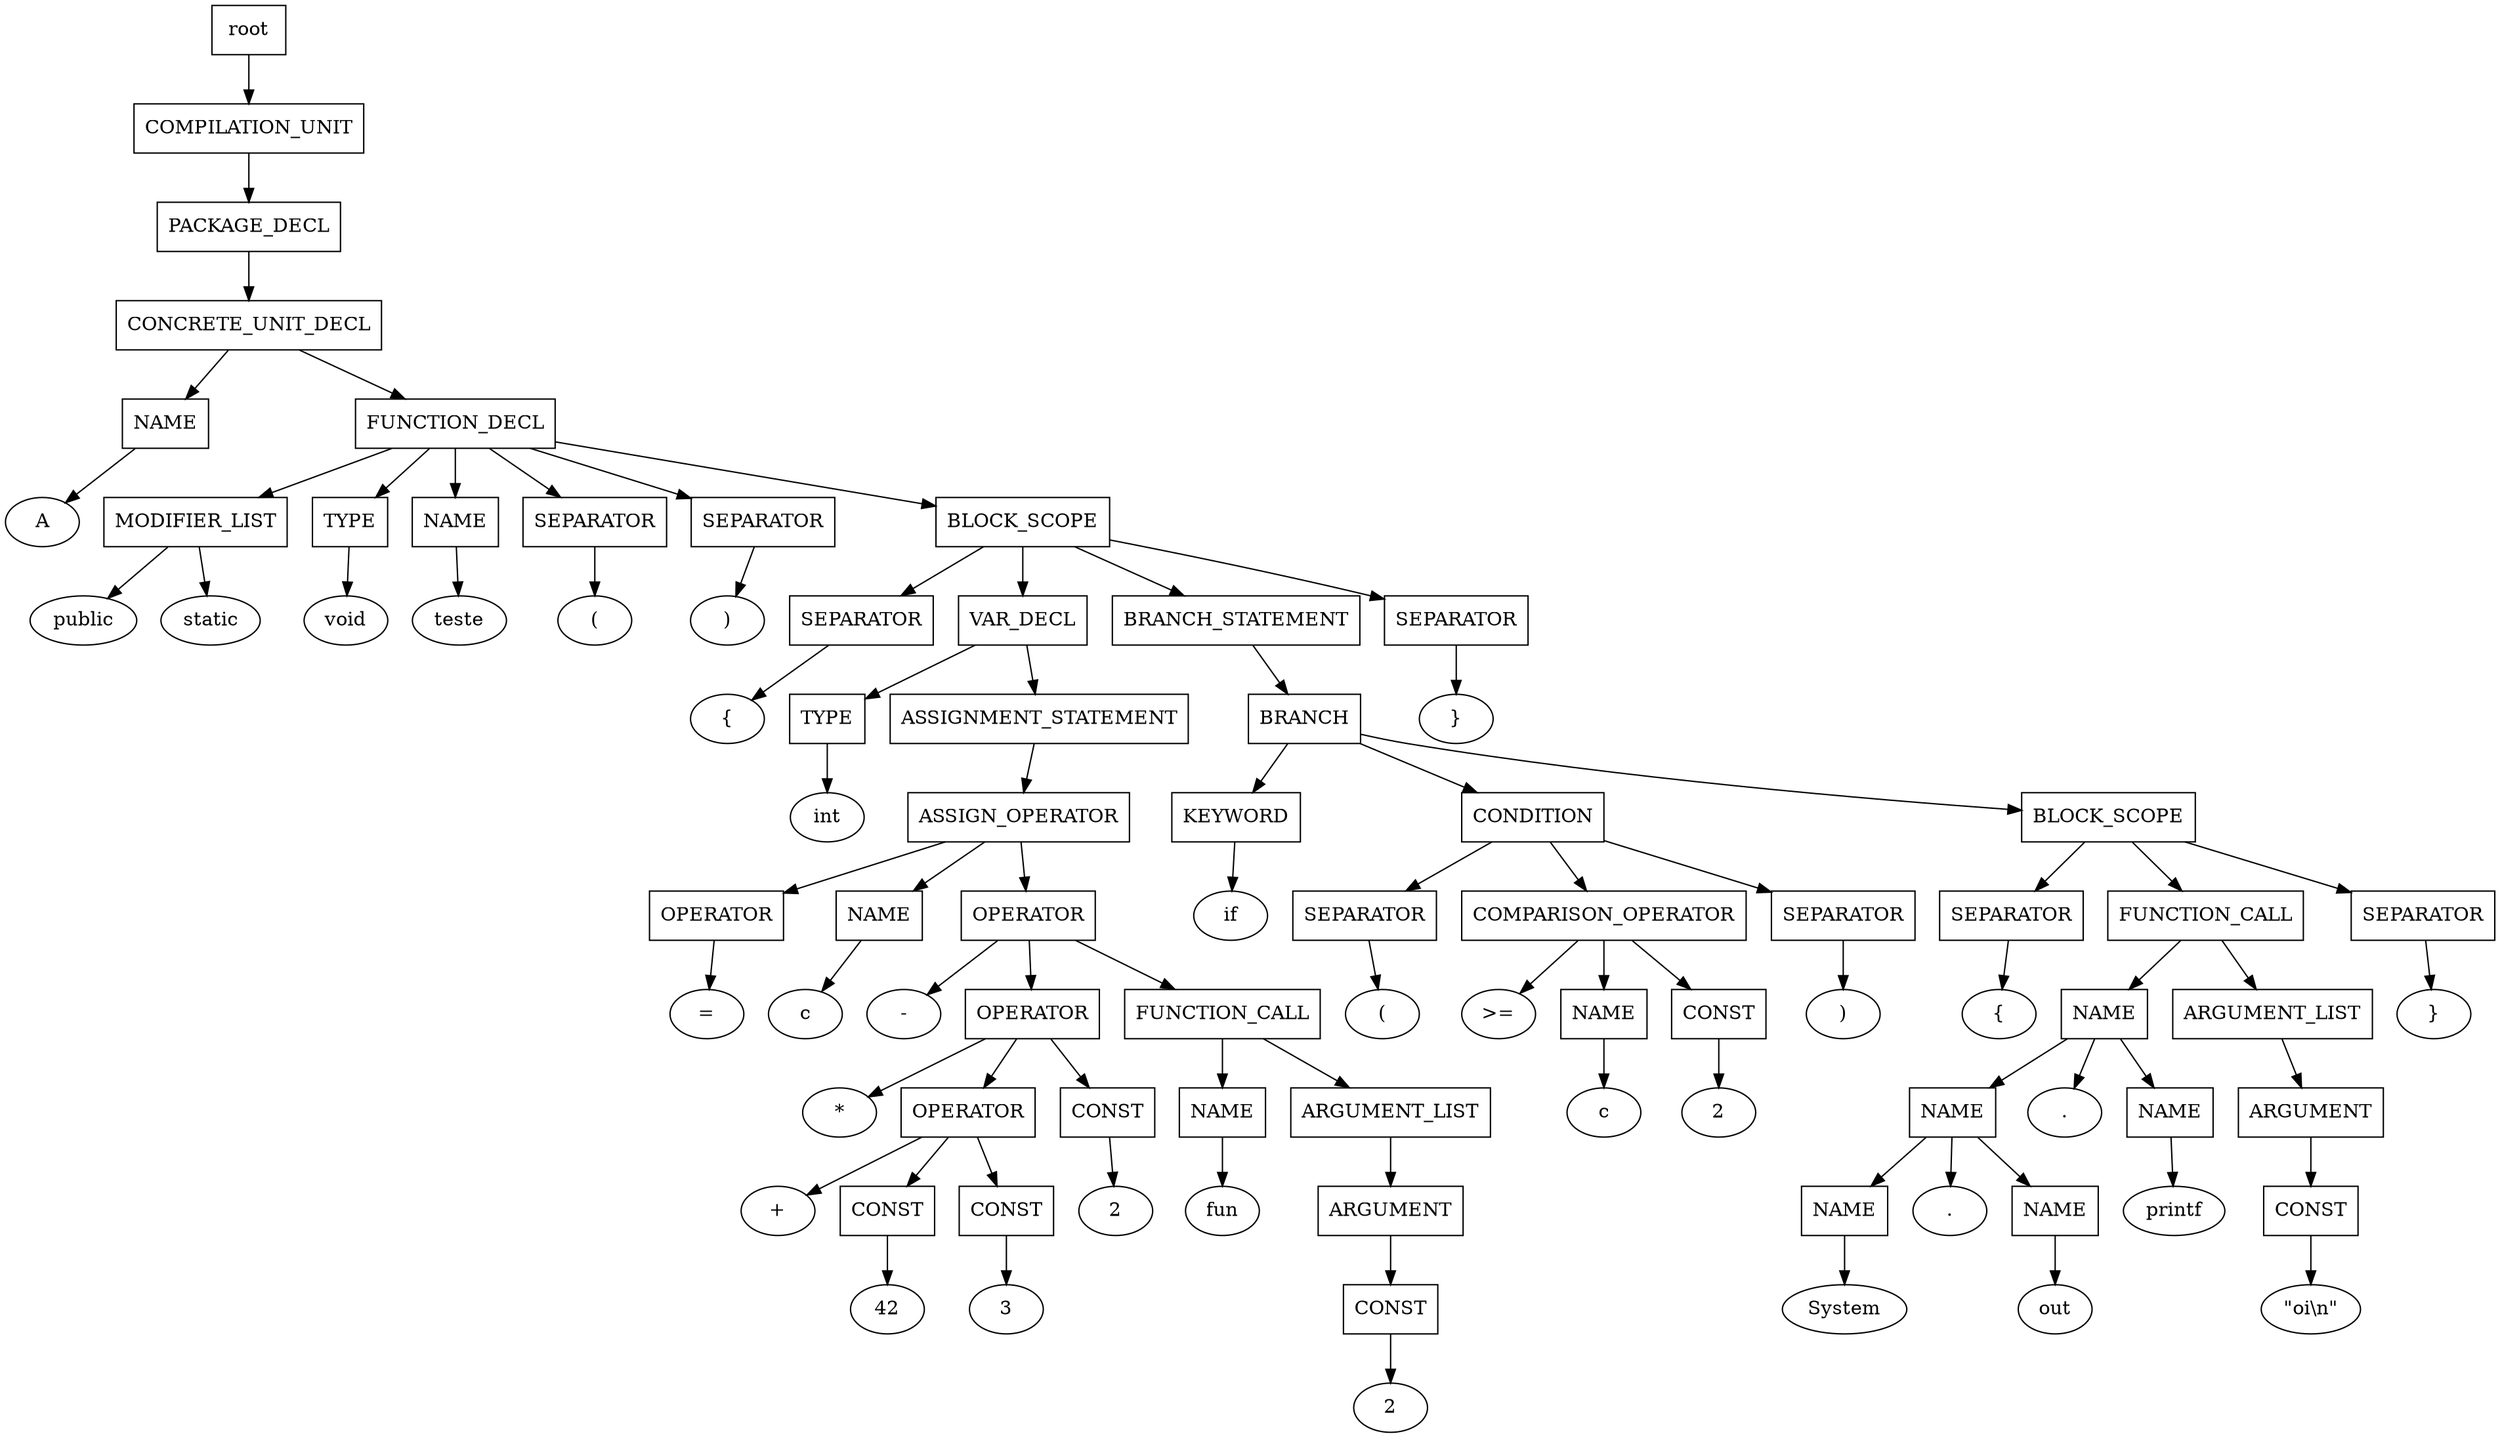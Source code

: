 digraph G {
	splines="TRUE";
	n_0 [label="root", shape="rectangle"]
	n_0 -> n_1
	n_1 [label="COMPILATION_UNIT", shape="rectangle"]
	n_1 -> n_2
	n_2 [label="PACKAGE_DECL", shape="rectangle"]
	n_2 -> n_3
	n_3 [label="CONCRETE_UNIT_DECL", shape="rectangle"]
	n_3 -> n_4
	n_4 [label="NAME", shape="rectangle"]
	n_4 -> n_6
	n_6 [label="A", shape="ellipse"]
	n_3 -> n_5
	n_5 [label="FUNCTION_DECL", shape="rectangle"]
	n_5 -> n_7
	n_7 [label="MODIFIER_LIST", shape="rectangle"]
	n_7 -> n_13
	n_13 [label="public", shape="ellipse"]
	n_7 -> n_14
	n_14 [label="static", shape="ellipse"]
	n_5 -> n_8
	n_8 [label="TYPE", shape="rectangle"]
	n_8 -> n_15
	n_15 [label="void", shape="ellipse"]
	n_5 -> n_9
	n_9 [label="NAME", shape="rectangle"]
	n_9 -> n_16
	n_16 [label="teste", shape="ellipse"]
	n_5 -> n_10
	n_10 [label="SEPARATOR", shape="rectangle"]
	n_10 -> n_17
	n_17 [label="(", shape="ellipse"]
	n_5 -> n_11
	n_11 [label="SEPARATOR", shape="rectangle"]
	n_11 -> n_18
	n_18 [label=")", shape="ellipse"]
	n_5 -> n_12
	n_12 [label="BLOCK_SCOPE", shape="rectangle"]
	n_12 -> n_19
	n_19 [label="SEPARATOR", shape="rectangle"]
	n_19 -> n_23
	n_23 [label="{", shape="ellipse"]
	n_12 -> n_20
	n_20 [label="VAR_DECL", shape="rectangle"]
	n_20 -> n_24
	n_24 [label="TYPE", shape="rectangle"]
	n_24 -> n_28
	n_28 [label="int", shape="ellipse"]
	n_20 -> n_25
	n_25 [label="ASSIGNMENT_STATEMENT", shape="rectangle"]
	n_25 -> n_29
	n_29 [label="ASSIGN_OPERATOR", shape="rectangle"]
	n_29 -> n_33
	n_33 [label="OPERATOR", shape="rectangle"]
	n_33 -> n_43
	n_43 [label="=", shape="ellipse"]
	n_29 -> n_34
	n_34 [label="NAME", shape="rectangle"]
	n_34 -> n_44
	n_44 [label="c", shape="ellipse"]
	n_29 -> n_35
	n_35 [label="OPERATOR", shape="rectangle"]
	n_35 -> n_45
	n_45 [label="-", shape="ellipse"]
	n_35 -> n_46
	n_46 [label="OPERATOR", shape="rectangle"]
	n_46 -> n_57
	n_57 [label="*", shape="ellipse"]
	n_46 -> n_58
	n_58 [label="OPERATOR", shape="rectangle"]
	n_58 -> n_68
	n_68 [label="+", shape="ellipse"]
	n_58 -> n_69
	n_69 [label="CONST", shape="rectangle"]
	n_69 -> n_79
	n_79 [label="42", shape="ellipse"]
	n_58 -> n_70
	n_70 [label="CONST", shape="rectangle"]
	n_70 -> n_80
	n_80 [label="3", shape="ellipse"]
	n_46 -> n_59
	n_59 [label="CONST", shape="rectangle"]
	n_59 -> n_71
	n_71 [label="2", shape="ellipse"]
	n_35 -> n_47
	n_47 [label="FUNCTION_CALL", shape="rectangle"]
	n_47 -> n_60
	n_60 [label="NAME", shape="rectangle"]
	n_60 -> n_72
	n_72 [label="fun", shape="ellipse"]
	n_47 -> n_61
	n_61 [label="ARGUMENT_LIST", shape="rectangle"]
	n_61 -> n_73
	n_73 [label="ARGUMENT", shape="rectangle"]
	n_73 -> n_81
	n_81 [label="CONST", shape="rectangle"]
	n_81 -> n_85
	n_85 [label="2", shape="ellipse"]
	n_12 -> n_21
	n_21 [label="BRANCH_STATEMENT", shape="rectangle"]
	n_21 -> n_26
	n_26 [label="BRANCH", shape="rectangle"]
	n_26 -> n_30
	n_30 [label="KEYWORD", shape="rectangle"]
	n_30 -> n_36
	n_36 [label="if", shape="ellipse"]
	n_26 -> n_31
	n_31 [label="CONDITION", shape="rectangle"]
	n_31 -> n_37
	n_37 [label="SEPARATOR", shape="rectangle"]
	n_37 -> n_48
	n_48 [label="(", shape="ellipse"]
	n_31 -> n_38
	n_38 [label="COMPARISON_OPERATOR", shape="rectangle"]
	n_38 -> n_49
	n_49 [label=">=", shape="ellipse"]
	n_38 -> n_50
	n_50 [label="NAME", shape="rectangle"]
	n_50 -> n_62
	n_62 [label="c", shape="ellipse"]
	n_38 -> n_51
	n_51 [label="CONST", shape="rectangle"]
	n_51 -> n_63
	n_63 [label="2", shape="ellipse"]
	n_31 -> n_39
	n_39 [label="SEPARATOR", shape="rectangle"]
	n_39 -> n_52
	n_52 [label=")", shape="ellipse"]
	n_26 -> n_32
	n_32 [label="BLOCK_SCOPE", shape="rectangle"]
	n_32 -> n_40
	n_40 [label="SEPARATOR", shape="rectangle"]
	n_40 -> n_53
	n_53 [label="{", shape="ellipse"]
	n_32 -> n_41
	n_41 [label="FUNCTION_CALL", shape="rectangle"]
	n_41 -> n_54
	n_54 [label="NAME", shape="rectangle"]
	n_54 -> n_64
	n_64 [label="NAME", shape="rectangle"]
	n_64 -> n_74
	n_74 [label="NAME", shape="rectangle"]
	n_74 -> n_82
	n_82 [label="System", shape="ellipse"]
	n_64 -> n_75
	n_75 [label=".", shape="ellipse"]
	n_64 -> n_76
	n_76 [label="NAME", shape="rectangle"]
	n_76 -> n_83
	n_83 [label="out", shape="ellipse"]
	n_54 -> n_65
	n_65 [label=".", shape="ellipse"]
	n_54 -> n_66
	n_66 [label="NAME", shape="rectangle"]
	n_66 -> n_77
	n_77 [label="printf", shape="ellipse"]
	n_41 -> n_55
	n_55 [label="ARGUMENT_LIST", shape="rectangle"]
	n_55 -> n_67
	n_67 [label="ARGUMENT", shape="rectangle"]
	n_67 -> n_78
	n_78 [label="CONST", shape="rectangle"]
	n_78 -> n_84
	n_84 [label="\"oi\\n\"", shape="ellipse"]
	n_32 -> n_42
	n_42 [label="SEPARATOR", shape="rectangle"]
	n_42 -> n_56
	n_56 [label="}", shape="ellipse"]
	n_12 -> n_22
	n_22 [label="SEPARATOR", shape="rectangle"]
	n_22 -> n_27
	n_27 [label="}", shape="ellipse"]
}